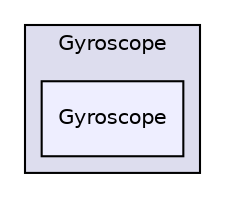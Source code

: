 digraph "/media/nicolas/A600540B0053E13B/Users/nicolas/Documents/Ecole/ISEN/Projet/Coupe de France/Module Cerveau/Gyroscope/Gyroscope/Gyroscope" {
  compound=true
  node [ fontsize="10", fontname="Helvetica"];
  edge [ labelfontsize="10", labelfontname="Helvetica"];
  subgraph clusterdir_2cc39fb8b8b60c1e2938a7c4668c2ea1 {
    graph [ bgcolor="#ddddee", pencolor="black", label="Gyroscope" fontname="Helvetica", fontsize="10", URL="dir_2cc39fb8b8b60c1e2938a7c4668c2ea1.html"]
  dir_71fe2ca5480c60c4814a8f2287e4b10b [shape=box, label="Gyroscope", style="filled", fillcolor="#eeeeff", pencolor="black", URL="dir_71fe2ca5480c60c4814a8f2287e4b10b.html"];
  }
}

